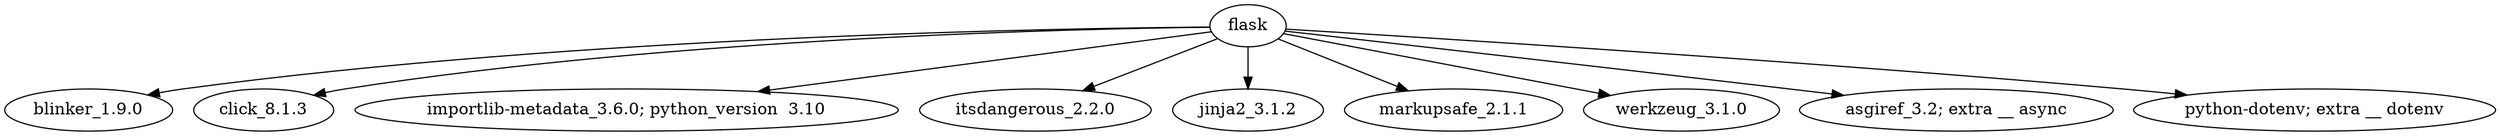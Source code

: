 digraph Dependencies {
"flask" -> "blinker_1.9.0";
"flask" -> "click_8.1.3";
"flask" -> "importlib-metadata_3.6.0; python_version  3.10";
"flask" -> "itsdangerous_2.2.0";
"flask" -> "jinja2_3.1.2";
"flask" -> "markupsafe_2.1.1";
"flask" -> "werkzeug_3.1.0";
"flask" -> "asgiref_3.2; extra __ async";
"flask" -> "python-dotenv; extra __ dotenv";
}
